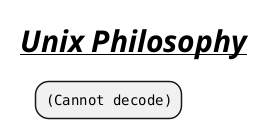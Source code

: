 @startmindmap
title =<i><b><u>Unix Philosophy
* <img:images/unix-rules.drawio.png{scale=1}>
@endmindmap
